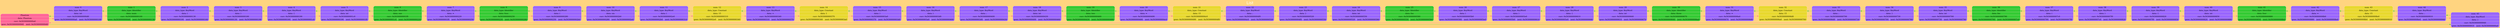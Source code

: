 digraph G
{
charset="latin1";
label="List";
 labelloc="t";
 fontsize=30
 fontname="DejaVu Sans";
 fontcolor="#FFFFFF"

rankdir=LR; splines=ortho; size="200,300"; bgcolor="#ffd480";
{ node_0x5030000000a0 [shape = record; style="rounded, filled", fillcolor="#ff6699", color="#FFE9C7", label=" { Phantom } | {data: Phantom } | { curr: 0x5030000000a0 } | { { prev: 0x503000000940 } | { next: 0x5030000000d0 } }  "] 
}
node_0x5030000000d0 [shape = record; style="rounded, filled", fillcolor="#9966FF", color="#FFE9C7", label=" { num: 0 } | { data_type: KeyWord } | {data: int } | { curr: 0x5030000000d0 } | { { prev: 0x5030000000a0 } | { next: 0x503000000100 } }  "] 
node_0x503000000100 [shape = record; style="rounded, filled", fillcolor="#34cb34", color="#FFE9C7", label=" { num: 1 } | { data_type: Identifier } | {data: main } | { curr: 0x503000000100 } | { { prev: 0x5030000000d0 } | { next: 0x503000000130 } }  "] 
node_0x503000000130 [shape = record; style="rounded, filled", fillcolor="#9966FF", color="#FFE9C7", label=" { num: 2 } | { data_type: KeyWord } | {data: &#x28; } | { curr: 0x503000000130 } | { { prev: 0x503000000100 } | { next: 0x503000000160 } }  "] 
node_0x503000000160 [shape = record; style="rounded, filled", fillcolor="#9966FF", color="#FFE9C7", label=" { num: 3 } | { data_type: KeyWord } | {data: &#x29; } | { curr: 0x503000000160 } | { { prev: 0x503000000130 } | { next: 0x503000000190 } }  "] 
node_0x503000000190 [shape = record; style="rounded, filled", fillcolor="#9966FF", color="#FFE9C7", label=" { num: 4 } | { data_type: KeyWord } | {data: &#x7B; } | { curr: 0x503000000190 } | { { prev: 0x503000000160 } | { next: 0x5030000001c0 } }  "] 
node_0x5030000001c0 [shape = record; style="rounded, filled", fillcolor="#9966FF", color="#FFE9C7", label=" { num: 5 } | { data_type: KeyWord } | {data: int } | { curr: 0x5030000001c0 } | { { prev: 0x503000000190 } | { next: 0x5030000001f0 } }  "] 
node_0x5030000001f0 [shape = record; style="rounded, filled", fillcolor="#34cb34", color="#FFE9C7", label=" { num: 6 } | { data_type: Identifier } | {data: one } | { curr: 0x5030000001f0 } | { { prev: 0x5030000001c0 } | { next: 0x503000000220 } }  "] 
node_0x503000000220 [shape = record; style="rounded, filled", fillcolor="#9966FF", color="#FFE9C7", label=" { num: 7 } | { data_type: KeyWord } | {data: &#x3D; } | { curr: 0x503000000220 } | { { prev: 0x5030000001f0 } | { next: 0x503000000250 } }  "] 
node_0x503000000250 [shape = record; style="rounded, filled", fillcolor="#34cb34", color="#FFE9C7", label=" { num: 8 } | { data_type: Identifier } | {data: func } | { curr: 0x503000000250 } | { { prev: 0x503000000220 } | { next: 0x503000000280 } }  "] 
node_0x503000000280 [shape = record; style="rounded, filled", fillcolor="#9966FF", color="#FFE9C7", label=" { num: 9 } | { data_type: KeyWord } | {data: &#x28; } | { curr: 0x503000000280 } | { { prev: 0x503000000250 } | { next: 0x5030000002b0 } }  "] 
node_0x5030000002b0 [shape = record; style="rounded, filled", fillcolor="#9966FF", color="#FFE9C7", label=" { num: 10 } | { data_type: KeyWord } | {data: sin } | { curr: 0x5030000002b0 } | { { prev: 0x503000000280 } | { next: 0x5030000002e0 } }  "] 
node_0x5030000002e0 [shape = record; style="rounded, filled", fillcolor="#9966FF", color="#FFE9C7", label=" { num: 11 } | { data_type: KeyWord } | {data: &#x28; } | { curr: 0x5030000002e0 } | { { prev: 0x5030000002b0 } | { next: 0x503000000310 } }  "] 
node_0x503000000310 [shape = record; style="rounded, filled", fillcolor="#e8d92e", color="#FFE9C7", label=" { num: 12 } | { data_type: Constant } | {data: 15 } | { curr: 0x503000000310 } | { { prev: 0x5030000002e0 } | { next: 0x503000000340 } }  "] 
node_0x503000000340 [shape = record; style="rounded, filled", fillcolor="#9966FF", color="#FFE9C7", label=" { num: 13 } | { data_type: KeyWord } | {data: &#x2B; } | { curr: 0x503000000340 } | { { prev: 0x503000000310 } | { next: 0x503000000370 } }  "] 
node_0x503000000370 [shape = record; style="rounded, filled", fillcolor="#e8d92e", color="#FFE9C7", label=" { num: 14 } | { data_type: Constant } | {data: 1 } | { curr: 0x503000000370 } | { { prev: 0x503000000340 } | { next: 0x5030000003a0 } }  "] 
node_0x5030000003a0 [shape = record; style="rounded, filled", fillcolor="#9966FF", color="#FFE9C7", label=" { num: 15 } | { data_type: KeyWord } | {data: &#x29; } | { curr: 0x5030000003a0 } | { { prev: 0x503000000370 } | { next: 0x5030000003d0 } }  "] 
node_0x5030000003d0 [shape = record; style="rounded, filled", fillcolor="#9966FF", color="#FFE9C7", label=" { num: 16 } | { data_type: KeyWord } | {data: &#x29; } | { curr: 0x5030000003d0 } | { { prev: 0x5030000003a0 } | { next: 0x503000000400 } }  "] 
node_0x503000000400 [shape = record; style="rounded, filled", fillcolor="#9966FF", color="#FFE9C7", label=" { num: 17 } | { data_type: KeyWord } | {data: &#x3B; } | { curr: 0x503000000400 } | { { prev: 0x5030000003d0 } | { next: 0x503000000430 } }  "] 
node_0x503000000430 [shape = record; style="rounded, filled", fillcolor="#9966FF", color="#FFE9C7", label=" { num: 18 } | { data_type: KeyWord } | {data: int } | { curr: 0x503000000430 } | { { prev: 0x503000000400 } | { next: 0x503000000460 } }  "] 
node_0x503000000460 [shape = record; style="rounded, filled", fillcolor="#34cb34", color="#FFE9C7", label=" { num: 19 } | { data_type: Identifier } | {data: two } | { curr: 0x503000000460 } | { { prev: 0x503000000430 } | { next: 0x503000000490 } }  "] 
node_0x503000000490 [shape = record; style="rounded, filled", fillcolor="#9966FF", color="#FFE9C7", label=" { num: 20 } | { data_type: KeyWord } | {data: &#x3D; } | { curr: 0x503000000490 } | { { prev: 0x503000000460 } | { next: 0x5030000004c0 } }  "] 
node_0x5030000004c0 [shape = record; style="rounded, filled", fillcolor="#e8d92e", color="#FFE9C7", label=" { num: 21 } | { data_type: Constant } | {data: 15 } | { curr: 0x5030000004c0 } | { { prev: 0x503000000490 } | { next: 0x5030000004f0 } }  "] 
node_0x5030000004f0 [shape = record; style="rounded, filled", fillcolor="#9966FF", color="#FFE9C7", label=" { num: 22 } | { data_type: KeyWord } | {data: &#x3B; } | { curr: 0x5030000004f0 } | { { prev: 0x5030000004c0 } | { next: 0x503000000520 } }  "] 
node_0x503000000520 [shape = record; style="rounded, filled", fillcolor="#9966FF", color="#FFE9C7", label=" { num: 23 } | { data_type: KeyWord } | {data: &#x7D; } | { curr: 0x503000000520 } | { { prev: 0x5030000004f0 } | { next: 0x503000000550 } }  "] 
node_0x503000000550 [shape = record; style="rounded, filled", fillcolor="#9966FF", color="#FFE9C7", label=" { num: 24 } | { data_type: KeyWord } | {data: int } | { curr: 0x503000000550 } | { { prev: 0x503000000520 } | { next: 0x503000000580 } }  "] 
node_0x503000000580 [shape = record; style="rounded, filled", fillcolor="#34cb34", color="#FFE9C7", label=" { num: 25 } | { data_type: Identifier } | {data: foo } | { curr: 0x503000000580 } | { { prev: 0x503000000550 } | { next: 0x5030000005b0 } }  "] 
node_0x5030000005b0 [shape = record; style="rounded, filled", fillcolor="#9966FF", color="#FFE9C7", label=" { num: 26 } | { data_type: KeyWord } | {data: &#x28; } | { curr: 0x5030000005b0 } | { { prev: 0x503000000580 } | { next: 0x5030000005e0 } }  "] 
node_0x5030000005e0 [shape = record; style="rounded, filled", fillcolor="#9966FF", color="#FFE9C7", label=" { num: 27 } | { data_type: KeyWord } | {data: &#x29; } | { curr: 0x5030000005e0 } | { { prev: 0x5030000005b0 } | { next: 0x503000000610 } }  "] 
node_0x503000000610 [shape = record; style="rounded, filled", fillcolor="#9966FF", color="#FFE9C7", label=" { num: 28 } | { data_type: KeyWord } | {data: &#x7B; } | { curr: 0x503000000610 } | { { prev: 0x5030000005e0 } | { next: 0x503000000640 } }  "] 
node_0x503000000640 [shape = record; style="rounded, filled", fillcolor="#9966FF", color="#FFE9C7", label=" { num: 29 } | { data_type: KeyWord } | {data: int } | { curr: 0x503000000640 } | { { prev: 0x503000000610 } | { next: 0x503000000670 } }  "] 
node_0x503000000670 [shape = record; style="rounded, filled", fillcolor="#34cb34", color="#FFE9C7", label=" { num: 30 } | { data_type: Identifier } | {data: three } | { curr: 0x503000000670 } | { { prev: 0x503000000640 } | { next: 0x5030000006a0 } }  "] 
node_0x5030000006a0 [shape = record; style="rounded, filled", fillcolor="#9966FF", color="#FFE9C7", label=" { num: 31 } | { data_type: KeyWord } | {data: &#x3D; } | { curr: 0x5030000006a0 } | { { prev: 0x503000000670 } | { next: 0x5030000006d0 } }  "] 
node_0x5030000006d0 [shape = record; style="rounded, filled", fillcolor="#e8d92e", color="#FFE9C7", label=" { num: 32 } | { data_type: Constant } | {data: 15 } | { curr: 0x5030000006d0 } | { { prev: 0x5030000006a0 } | { next: 0x503000000700 } }  "] 
node_0x503000000700 [shape = record; style="rounded, filled", fillcolor="#9966FF", color="#FFE9C7", label=" { num: 33 } | { data_type: KeyWord } | {data: &#x3B; } | { curr: 0x503000000700 } | { { prev: 0x5030000006d0 } | { next: 0x503000000730 } }  "] 
node_0x503000000730 [shape = record; style="rounded, filled", fillcolor="#9966FF", color="#FFE9C7", label=" { num: 34 } | { data_type: KeyWord } | {data: &#x7D; } | { curr: 0x503000000730 } | { { prev: 0x503000000700 } | { next: 0x503000000760 } }  "] 
node_0x503000000760 [shape = record; style="rounded, filled", fillcolor="#9966FF", color="#FFE9C7", label=" { num: 35 } | { data_type: KeyWord } | {data: int } | { curr: 0x503000000760 } | { { prev: 0x503000000730 } | { next: 0x503000000790 } }  "] 
node_0x503000000790 [shape = record; style="rounded, filled", fillcolor="#34cb34", color="#FFE9C7", label=" { num: 36 } | { data_type: Identifier } | {data: fee } | { curr: 0x503000000790 } | { { prev: 0x503000000760 } | { next: 0x5030000007c0 } }  "] 
node_0x5030000007c0 [shape = record; style="rounded, filled", fillcolor="#9966FF", color="#FFE9C7", label=" { num: 37 } | { data_type: KeyWord } | {data: &#x28; } | { curr: 0x5030000007c0 } | { { prev: 0x503000000790 } | { next: 0x5030000007f0 } }  "] 
node_0x5030000007f0 [shape = record; style="rounded, filled", fillcolor="#9966FF", color="#FFE9C7", label=" { num: 38 } | { data_type: KeyWord } | {data: &#x29; } | { curr: 0x5030000007f0 } | { { prev: 0x5030000007c0 } | { next: 0x503000000820 } }  "] 
node_0x503000000820 [shape = record; style="rounded, filled", fillcolor="#9966FF", color="#FFE9C7", label=" { num: 39 } | { data_type: KeyWord } | {data: &#x7B; } | { curr: 0x503000000820 } | { { prev: 0x5030000007f0 } | { next: 0x503000000850 } }  "] 
node_0x503000000850 [shape = record; style="rounded, filled", fillcolor="#9966FF", color="#FFE9C7", label=" { num: 40 } | { data_type: KeyWord } | {data: int } | { curr: 0x503000000850 } | { { prev: 0x503000000820 } | { next: 0x503000000880 } }  "] 
node_0x503000000880 [shape = record; style="rounded, filled", fillcolor="#34cb34", color="#FFE9C7", label=" { num: 41 } | { data_type: Identifier } | {data: four } | { curr: 0x503000000880 } | { { prev: 0x503000000850 } | { next: 0x5030000008b0 } }  "] 
node_0x5030000008b0 [shape = record; style="rounded, filled", fillcolor="#9966FF", color="#FFE9C7", label=" { num: 42 } | { data_type: KeyWord } | {data: &#x3D; } | { curr: 0x5030000008b0 } | { { prev: 0x503000000880 } | { next: 0x5030000008e0 } }  "] 
node_0x5030000008e0 [shape = record; style="rounded, filled", fillcolor="#e8d92e", color="#FFE9C7", label=" { num: 43 } | { data_type: Constant } | {data: 15 } | { curr: 0x5030000008e0 } | { { prev: 0x5030000008b0 } | { next: 0x503000000910 } }  "] 
node_0x503000000910 [shape = record; style="rounded, filled", fillcolor="#9966FF", color="#FFE9C7", label=" { num: 44 } | { data_type: KeyWord } | {data: &#x3B; } | { curr: 0x503000000910 } | { { prev: 0x5030000008e0 } | { next: 0x503000000940 } }  "] 
node_0x503000000940 [shape = record; style="rounded, filled", fillcolor="#9966FF", color="#FFE9C7", label=" { num: 45 } | { data_type: KeyWord } | {data: &#x7D; } | { curr: 0x503000000940 } | { { prev: 0x503000000910 } | { next: 0x5030000000a0 } }  "] 

node_0x5030000000a0 -> node_0x5030000000d0 [color ="#ff6699"];
node_0x5030000000a0 -> node_0x503000000940 [color ="#34cb34"];
node_0x5030000000d0 -> node_0x503000000100 [color ="#ff6699"];
node_0x5030000000d0 -> node_0x5030000000a0 [color ="#34cb34"];
node_0x503000000100 -> node_0x503000000130 [color ="#ff6699"];
node_0x503000000100 -> node_0x5030000000d0 [color ="#34cb34"];
node_0x503000000130 -> node_0x503000000160 [color ="#ff6699"];
node_0x503000000130 -> node_0x503000000100 [color ="#34cb34"];
node_0x503000000160 -> node_0x503000000190 [color ="#ff6699"];
node_0x503000000160 -> node_0x503000000130 [color ="#34cb34"];
node_0x503000000190 -> node_0x5030000001c0 [color ="#ff6699"];
node_0x503000000190 -> node_0x503000000160 [color ="#34cb34"];
node_0x5030000001c0 -> node_0x5030000001f0 [color ="#ff6699"];
node_0x5030000001c0 -> node_0x503000000190 [color ="#34cb34"];
node_0x5030000001f0 -> node_0x503000000220 [color ="#ff6699"];
node_0x5030000001f0 -> node_0x5030000001c0 [color ="#34cb34"];
node_0x503000000220 -> node_0x503000000250 [color ="#ff6699"];
node_0x503000000220 -> node_0x5030000001f0 [color ="#34cb34"];
node_0x503000000250 -> node_0x503000000280 [color ="#ff6699"];
node_0x503000000250 -> node_0x503000000220 [color ="#34cb34"];
node_0x503000000280 -> node_0x5030000002b0 [color ="#ff6699"];
node_0x503000000280 -> node_0x503000000250 [color ="#34cb34"];
node_0x5030000002b0 -> node_0x5030000002e0 [color ="#ff6699"];
node_0x5030000002b0 -> node_0x503000000280 [color ="#34cb34"];
node_0x5030000002e0 -> node_0x503000000310 [color ="#ff6699"];
node_0x5030000002e0 -> node_0x5030000002b0 [color ="#34cb34"];
node_0x503000000310 -> node_0x503000000340 [color ="#ff6699"];
node_0x503000000310 -> node_0x5030000002e0 [color ="#34cb34"];
node_0x503000000340 -> node_0x503000000370 [color ="#ff6699"];
node_0x503000000340 -> node_0x503000000310 [color ="#34cb34"];
node_0x503000000370 -> node_0x5030000003a0 [color ="#ff6699"];
node_0x503000000370 -> node_0x503000000340 [color ="#34cb34"];
node_0x5030000003a0 -> node_0x5030000003d0 [color ="#ff6699"];
node_0x5030000003a0 -> node_0x503000000370 [color ="#34cb34"];
node_0x5030000003d0 -> node_0x503000000400 [color ="#ff6699"];
node_0x5030000003d0 -> node_0x5030000003a0 [color ="#34cb34"];
node_0x503000000400 -> node_0x503000000430 [color ="#ff6699"];
node_0x503000000400 -> node_0x5030000003d0 [color ="#34cb34"];
node_0x503000000430 -> node_0x503000000460 [color ="#ff6699"];
node_0x503000000430 -> node_0x503000000400 [color ="#34cb34"];
node_0x503000000460 -> node_0x503000000490 [color ="#ff6699"];
node_0x503000000460 -> node_0x503000000430 [color ="#34cb34"];
node_0x503000000490 -> node_0x5030000004c0 [color ="#ff6699"];
node_0x503000000490 -> node_0x503000000460 [color ="#34cb34"];
node_0x5030000004c0 -> node_0x5030000004f0 [color ="#ff6699"];
node_0x5030000004c0 -> node_0x503000000490 [color ="#34cb34"];
node_0x5030000004f0 -> node_0x503000000520 [color ="#ff6699"];
node_0x5030000004f0 -> node_0x5030000004c0 [color ="#34cb34"];
node_0x503000000520 -> node_0x503000000550 [color ="#ff6699"];
node_0x503000000520 -> node_0x5030000004f0 [color ="#34cb34"];
node_0x503000000550 -> node_0x503000000580 [color ="#ff6699"];
node_0x503000000550 -> node_0x503000000520 [color ="#34cb34"];
node_0x503000000580 -> node_0x5030000005b0 [color ="#ff6699"];
node_0x503000000580 -> node_0x503000000550 [color ="#34cb34"];
node_0x5030000005b0 -> node_0x5030000005e0 [color ="#ff6699"];
node_0x5030000005b0 -> node_0x503000000580 [color ="#34cb34"];
node_0x5030000005e0 -> node_0x503000000610 [color ="#ff6699"];
node_0x5030000005e0 -> node_0x5030000005b0 [color ="#34cb34"];
node_0x503000000610 -> node_0x503000000640 [color ="#ff6699"];
node_0x503000000610 -> node_0x5030000005e0 [color ="#34cb34"];
node_0x503000000640 -> node_0x503000000670 [color ="#ff6699"];
node_0x503000000640 -> node_0x503000000610 [color ="#34cb34"];
node_0x503000000670 -> node_0x5030000006a0 [color ="#ff6699"];
node_0x503000000670 -> node_0x503000000640 [color ="#34cb34"];
node_0x5030000006a0 -> node_0x5030000006d0 [color ="#ff6699"];
node_0x5030000006a0 -> node_0x503000000670 [color ="#34cb34"];
node_0x5030000006d0 -> node_0x503000000700 [color ="#ff6699"];
node_0x5030000006d0 -> node_0x5030000006a0 [color ="#34cb34"];
node_0x503000000700 -> node_0x503000000730 [color ="#ff6699"];
node_0x503000000700 -> node_0x5030000006d0 [color ="#34cb34"];
node_0x503000000730 -> node_0x503000000760 [color ="#ff6699"];
node_0x503000000730 -> node_0x503000000700 [color ="#34cb34"];
node_0x503000000760 -> node_0x503000000790 [color ="#ff6699"];
node_0x503000000760 -> node_0x503000000730 [color ="#34cb34"];
node_0x503000000790 -> node_0x5030000007c0 [color ="#ff6699"];
node_0x503000000790 -> node_0x503000000760 [color ="#34cb34"];
node_0x5030000007c0 -> node_0x5030000007f0 [color ="#ff6699"];
node_0x5030000007c0 -> node_0x503000000790 [color ="#34cb34"];
node_0x5030000007f0 -> node_0x503000000820 [color ="#ff6699"];
node_0x5030000007f0 -> node_0x5030000007c0 [color ="#34cb34"];
node_0x503000000820 -> node_0x503000000850 [color ="#ff6699"];
node_0x503000000820 -> node_0x5030000007f0 [color ="#34cb34"];
node_0x503000000850 -> node_0x503000000880 [color ="#ff6699"];
node_0x503000000850 -> node_0x503000000820 [color ="#34cb34"];
node_0x503000000880 -> node_0x5030000008b0 [color ="#ff6699"];
node_0x503000000880 -> node_0x503000000850 [color ="#34cb34"];
node_0x5030000008b0 -> node_0x5030000008e0 [color ="#ff6699"];
node_0x5030000008b0 -> node_0x503000000880 [color ="#34cb34"];
node_0x5030000008e0 -> node_0x503000000910 [color ="#ff6699"];
node_0x5030000008e0 -> node_0x5030000008b0 [color ="#34cb34"];
node_0x503000000910 -> node_0x503000000940 [color ="#ff6699"];
node_0x503000000910 -> node_0x5030000008e0 [color ="#34cb34"];
node_0x503000000940 -> node_0x5030000000a0 [color ="#ff6699"];
node_0x503000000940 -> node_0x503000000910 [color ="#34cb34"];

}
